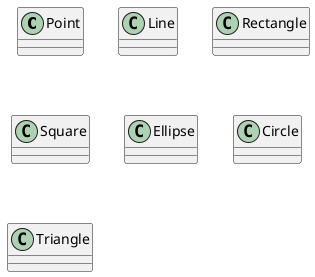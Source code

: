 @startuml

class Point
class Line
class Rectangle
class Square
class Ellipse
class Circle
class Triangle

@enduml